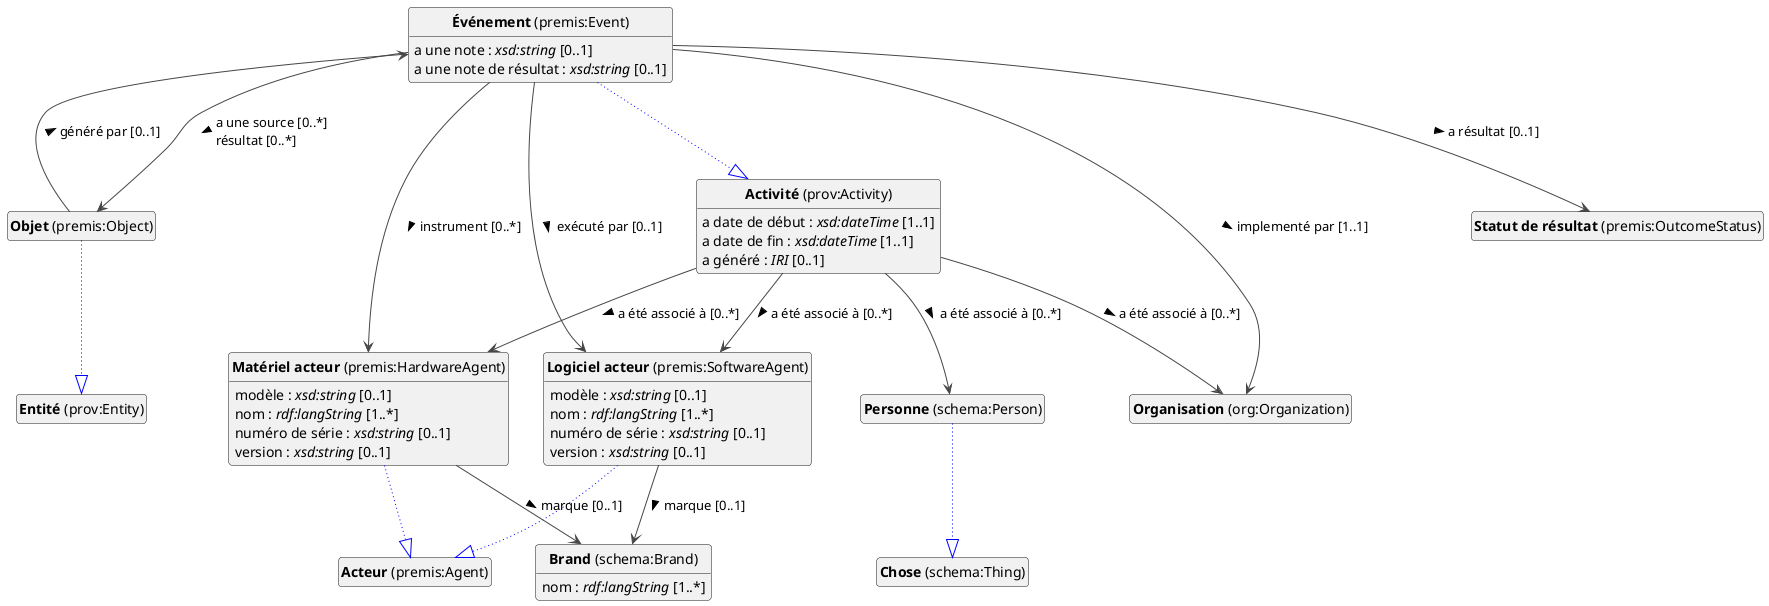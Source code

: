 @startuml
!theme vibrant
skinparam classFontSize 14
!define LIGHTORANGE
skinparam componentStyle uml2
skinparam wrapMessageWidth 1000
skinparam wrapWidth 1000
' skinparam ArrowColor #Maroon
' Remove shadows
skinparam shadowing false
'skinparam linetype polyline
skinparam ArrowMessageAlignment left
top to bottom direction


class "<b>Brand</b> (schema:Brand)" as schema_Brand [[#schema%3ABrand]]
class "<b>Activité</b> (prov:Activity)" as prov_Activity [[#prov%3AActivity]]
class "<b>Logiciel acteur</b> (premis:SoftwareAgent)" as premis_SoftwareAgent [[#premis%3ASoftwareAgent]]
class "<b>Acteur</b> (premis:Agent)" as premis_Agent [[#premis%3AAgent]]
class "<b>Matériel acteur</b> (premis:HardwareAgent)" as premis_HardwareAgent [[#premis%3AHardwareAgent]]
class "<b>Acteur</b> (premis:Agent)" as premis_Agent [[#premis%3AAgent]]
class "<b>Objet</b> (premis:Object)" as premis_Object [[#premis%3AObject]]
class "<b>Entité</b> (prov:Entity)" as prov_Entity [[#prov%3AEntity]]
class "<b>Organisation</b> (org:Organization)" as org_Organization [[../../organizations/fr#org%3AOrganization]]
class "<b>Personne</b> (schema:Person)" as schema_Person [[../../organizations/fr#schema%3APerson]]
class "<b>Chose</b> (schema:Thing)" as schema_Thing [[#schema%3AThing]]
class "<b>Statut de résultat</b> (premis:OutcomeStatus)" as premis_OutcomeStatus [[#premis%3AOutcomeStatus]]
class "<b>Événement</b> (premis:Event)" as premis_Event [[#premis%3AEvent]]
class "<b>Activité</b> (prov:Activity)" as prov_Activity [[#prov%3AActivity]]


schema_Brand : nom : <i>rdf:langString</i> [1..*]



prov_Activity : a date de début : <i>xsd:dateTime</i> [1..1]
prov_Activity : a date de fin : <i>xsd:dateTime</i> [1..1]
prov_Activity : a généré : <i>IRI</i> [0..1]

prov_Activity --> org_Organization :a été associé à [0..*]  > 
prov_Activity --> premis_HardwareAgent :a été associé à [0..*]  > 
prov_Activity --> premis_SoftwareAgent :a été associé à [0..*]  > 
prov_Activity --> schema_Person :a été associé à [0..*]  > 


premis_SoftwareAgent --|> premis_Agent #blue;line.dotted;text:blue

premis_SoftwareAgent : modèle : <i>xsd:string</i> [0..1]
premis_SoftwareAgent : nom : <i>rdf:langString</i> [1..*]
premis_SoftwareAgent : numéro de série : <i>xsd:string</i> [0..1]
premis_SoftwareAgent : version : <i>xsd:string</i> [0..1]

premis_SoftwareAgent --> schema_Brand :marque [0..1]  > 


premis_HardwareAgent --|> premis_Agent #blue;line.dotted;text:blue

premis_HardwareAgent : modèle : <i>xsd:string</i> [0..1]
premis_HardwareAgent : nom : <i>rdf:langString</i> [1..*]
premis_HardwareAgent : numéro de série : <i>xsd:string</i> [0..1]
premis_HardwareAgent : version : <i>xsd:string</i> [0..1]

premis_HardwareAgent --> schema_Brand :marque [0..1]  > 


premis_Object --|> prov_Entity #blue;line.dotted;text:blue

premis_Object --> premis_Event :généré par [0..1]  > 



schema_Person --|> schema_Thing #blue;line.dotted;text:blue




premis_Event --|> prov_Activity #blue;line.dotted;text:blue

premis_Event : a une note : <i>xsd:string</i> [0..1]
premis_Event : a une note de résultat : <i>xsd:string</i> [0..1]
premis_Event --> org_Organization :implementé par [1..1]  > 
premis_Event --> premis_HardwareAgent :instrument [0..*]  > 
premis_Event --> premis_Object :a une source [0..*]  \lrésultat [0..*]  > 
premis_Event --> premis_OutcomeStatus :a résultat [0..1]  > 
premis_Event --> premis_SoftwareAgent :exécuté par [0..1]  > 



hide circle
hide methods
hide empty members
@enduml


